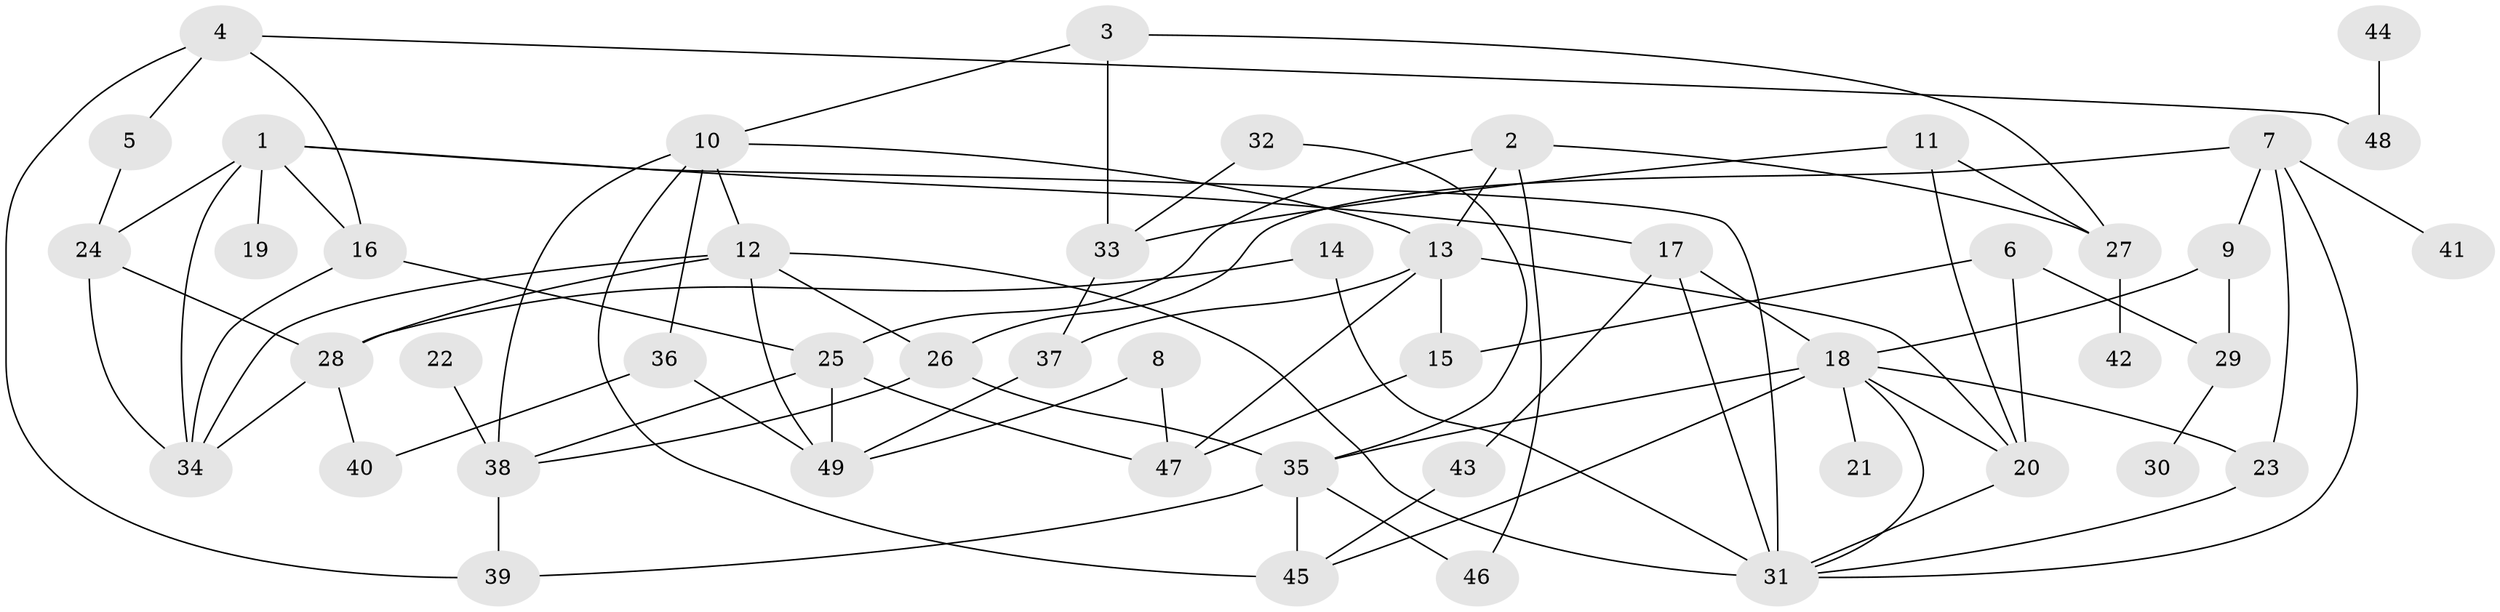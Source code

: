 // original degree distribution, {4: 0.12244897959183673, 8: 0.01020408163265306, 5: 0.09183673469387756, 7: 0.01020408163265306, 6: 0.030612244897959183, 9: 0.01020408163265306, 2: 0.30612244897959184, 3: 0.24489795918367346, 1: 0.17346938775510204}
// Generated by graph-tools (version 1.1) at 2025/01/03/09/25 03:01:05]
// undirected, 49 vertices, 87 edges
graph export_dot {
graph [start="1"]
  node [color=gray90,style=filled];
  1;
  2;
  3;
  4;
  5;
  6;
  7;
  8;
  9;
  10;
  11;
  12;
  13;
  14;
  15;
  16;
  17;
  18;
  19;
  20;
  21;
  22;
  23;
  24;
  25;
  26;
  27;
  28;
  29;
  30;
  31;
  32;
  33;
  34;
  35;
  36;
  37;
  38;
  39;
  40;
  41;
  42;
  43;
  44;
  45;
  46;
  47;
  48;
  49;
  1 -- 16 [weight=1.0];
  1 -- 17 [weight=1.0];
  1 -- 19 [weight=1.0];
  1 -- 24 [weight=1.0];
  1 -- 31 [weight=1.0];
  1 -- 34 [weight=1.0];
  2 -- 13 [weight=1.0];
  2 -- 25 [weight=1.0];
  2 -- 27 [weight=1.0];
  2 -- 46 [weight=1.0];
  3 -- 10 [weight=1.0];
  3 -- 27 [weight=1.0];
  3 -- 33 [weight=1.0];
  4 -- 5 [weight=1.0];
  4 -- 16 [weight=1.0];
  4 -- 39 [weight=1.0];
  4 -- 48 [weight=1.0];
  5 -- 24 [weight=1.0];
  6 -- 15 [weight=1.0];
  6 -- 20 [weight=1.0];
  6 -- 29 [weight=1.0];
  7 -- 9 [weight=1.0];
  7 -- 23 [weight=1.0];
  7 -- 26 [weight=1.0];
  7 -- 31 [weight=1.0];
  7 -- 41 [weight=1.0];
  8 -- 47 [weight=1.0];
  8 -- 49 [weight=1.0];
  9 -- 18 [weight=1.0];
  9 -- 29 [weight=1.0];
  10 -- 12 [weight=1.0];
  10 -- 13 [weight=1.0];
  10 -- 36 [weight=1.0];
  10 -- 38 [weight=1.0];
  10 -- 45 [weight=1.0];
  11 -- 20 [weight=1.0];
  11 -- 27 [weight=1.0];
  11 -- 33 [weight=1.0];
  12 -- 26 [weight=1.0];
  12 -- 28 [weight=1.0];
  12 -- 31 [weight=1.0];
  12 -- 34 [weight=1.0];
  12 -- 49 [weight=1.0];
  13 -- 15 [weight=1.0];
  13 -- 20 [weight=1.0];
  13 -- 37 [weight=1.0];
  13 -- 47 [weight=1.0];
  14 -- 28 [weight=1.0];
  14 -- 31 [weight=1.0];
  15 -- 47 [weight=1.0];
  16 -- 25 [weight=1.0];
  16 -- 34 [weight=1.0];
  17 -- 18 [weight=2.0];
  17 -- 31 [weight=2.0];
  17 -- 43 [weight=1.0];
  18 -- 20 [weight=1.0];
  18 -- 21 [weight=2.0];
  18 -- 23 [weight=1.0];
  18 -- 31 [weight=1.0];
  18 -- 35 [weight=3.0];
  18 -- 45 [weight=1.0];
  20 -- 31 [weight=1.0];
  22 -- 38 [weight=1.0];
  23 -- 31 [weight=1.0];
  24 -- 28 [weight=1.0];
  24 -- 34 [weight=1.0];
  25 -- 38 [weight=1.0];
  25 -- 47 [weight=1.0];
  25 -- 49 [weight=1.0];
  26 -- 35 [weight=1.0];
  26 -- 38 [weight=1.0];
  27 -- 42 [weight=1.0];
  28 -- 34 [weight=1.0];
  28 -- 40 [weight=1.0];
  29 -- 30 [weight=1.0];
  32 -- 33 [weight=1.0];
  32 -- 35 [weight=1.0];
  33 -- 37 [weight=1.0];
  35 -- 39 [weight=1.0];
  35 -- 45 [weight=2.0];
  35 -- 46 [weight=1.0];
  36 -- 40 [weight=1.0];
  36 -- 49 [weight=1.0];
  37 -- 49 [weight=1.0];
  38 -- 39 [weight=1.0];
  43 -- 45 [weight=1.0];
  44 -- 48 [weight=1.0];
}
